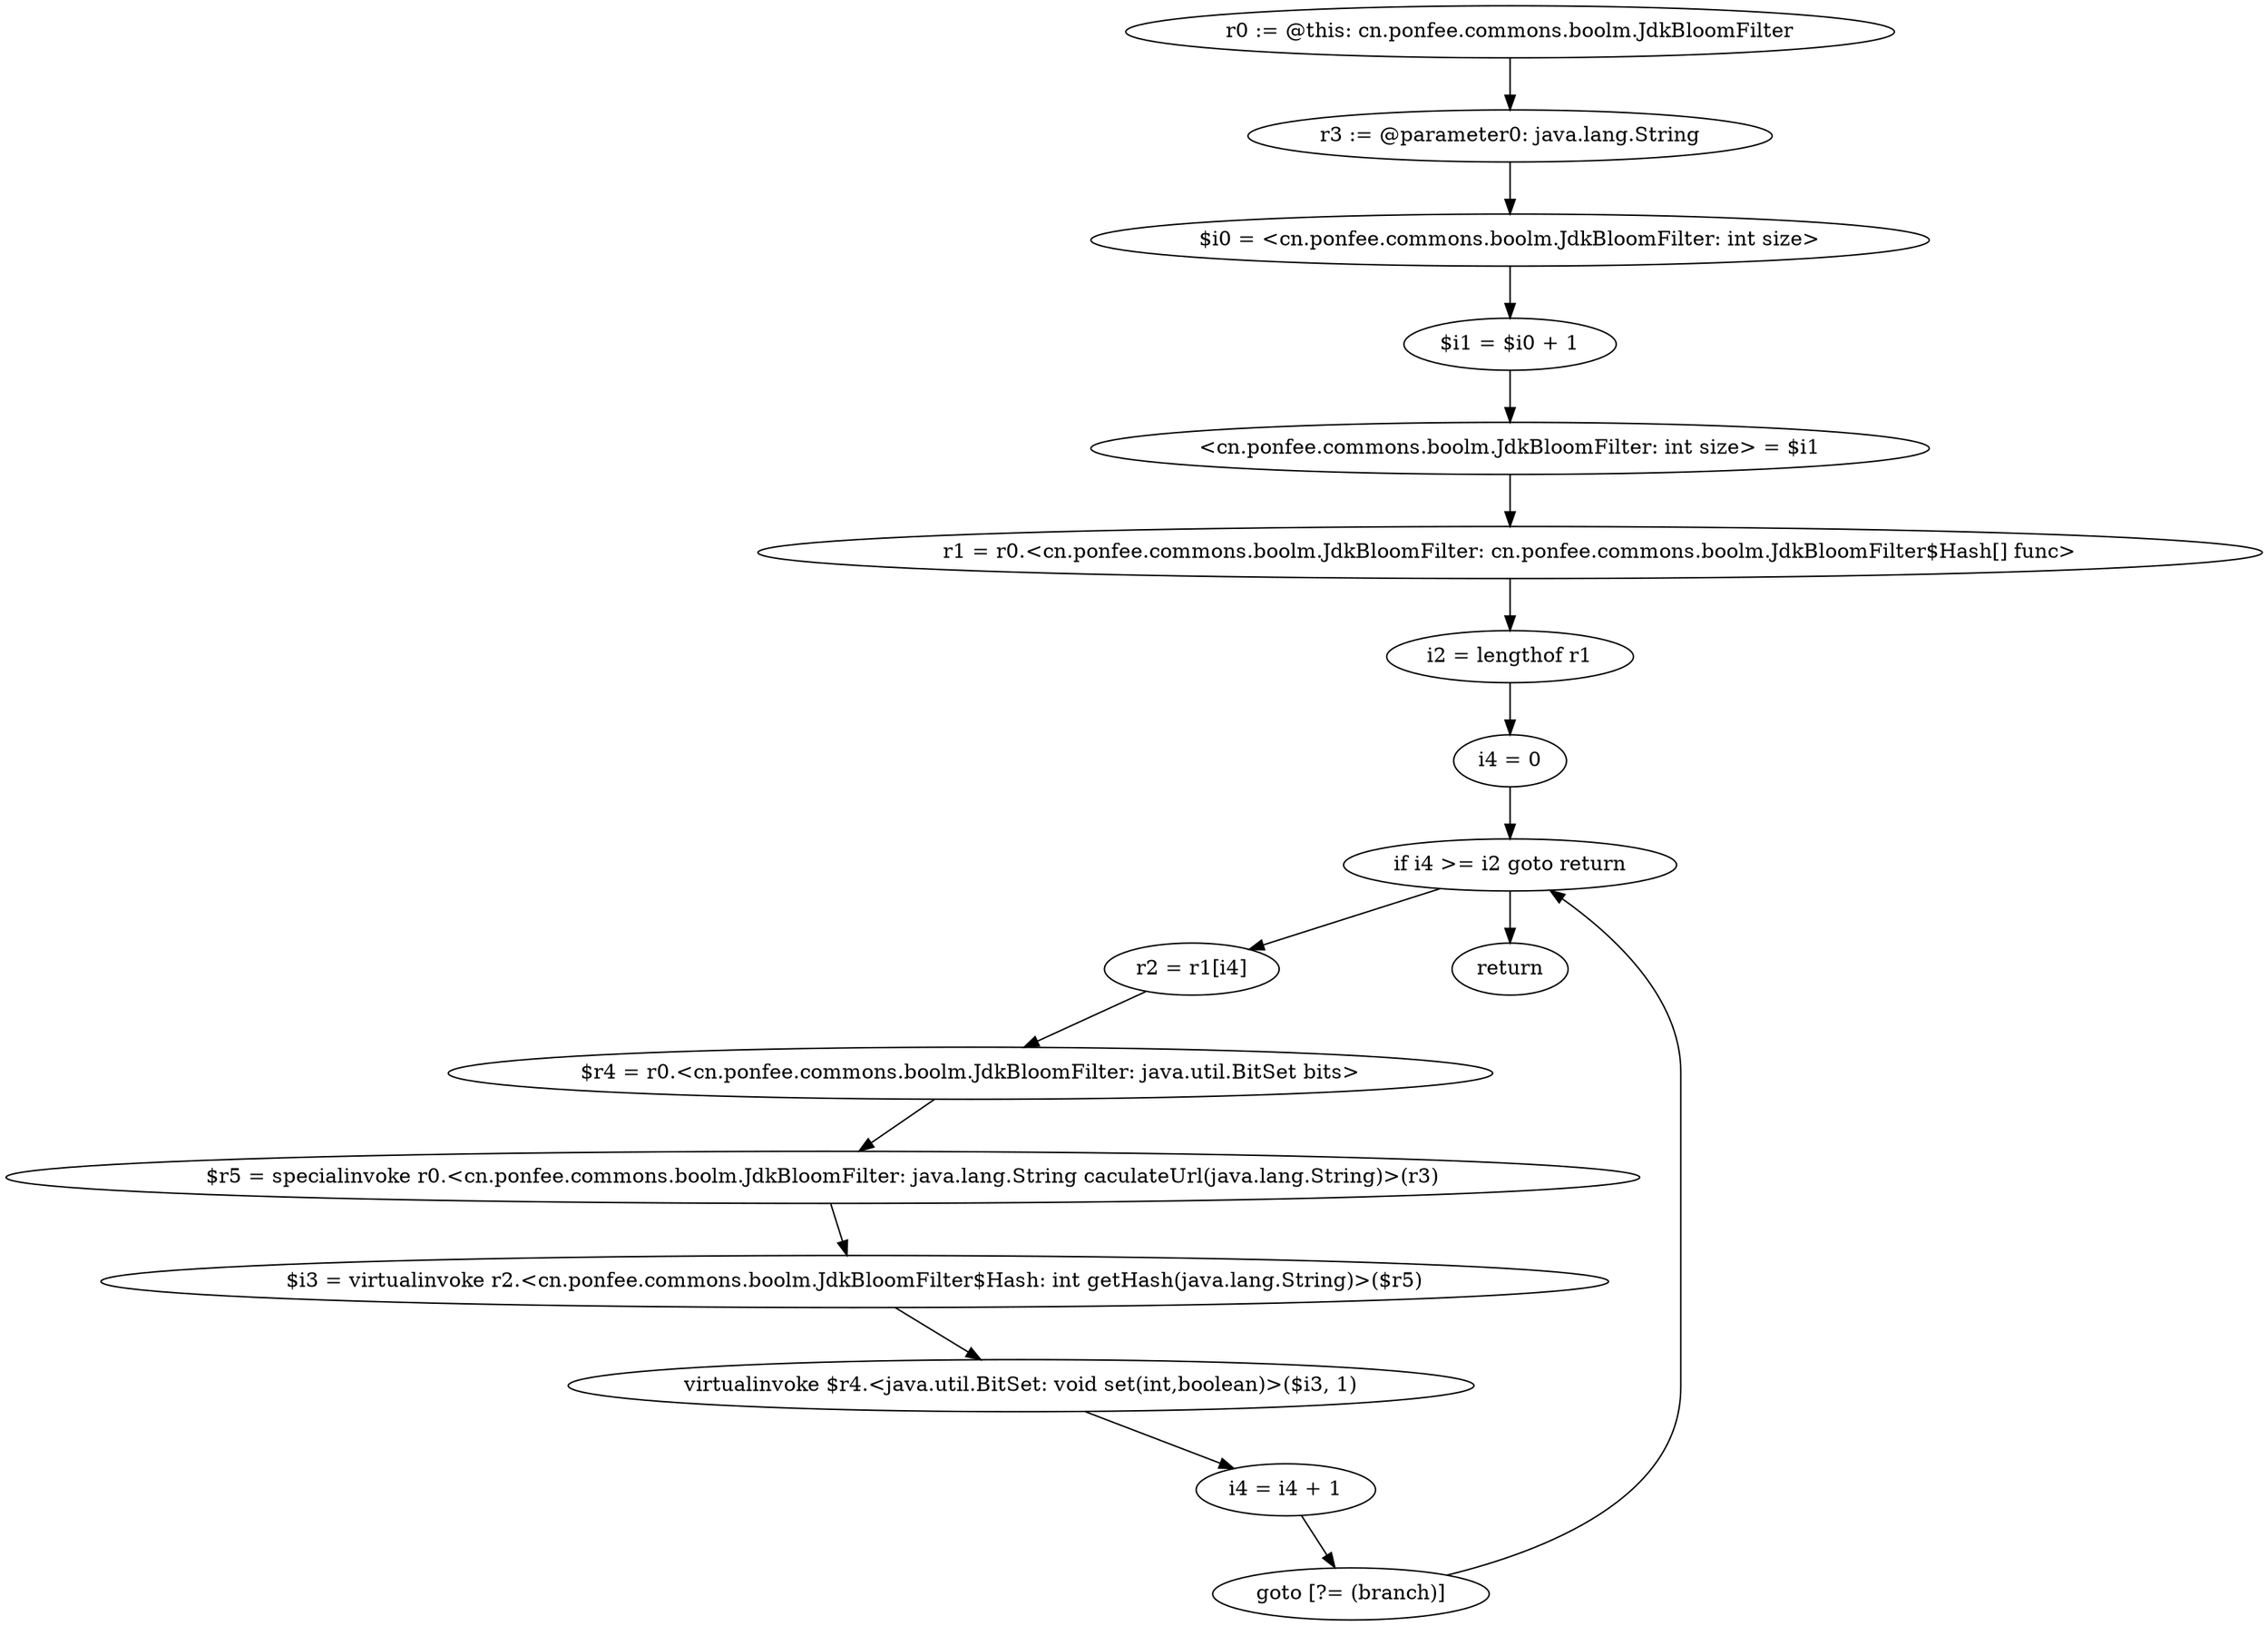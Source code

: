 digraph "unitGraph" {
    "r0 := @this: cn.ponfee.commons.boolm.JdkBloomFilter"
    "r3 := @parameter0: java.lang.String"
    "$i0 = <cn.ponfee.commons.boolm.JdkBloomFilter: int size>"
    "$i1 = $i0 + 1"
    "<cn.ponfee.commons.boolm.JdkBloomFilter: int size> = $i1"
    "r1 = r0.<cn.ponfee.commons.boolm.JdkBloomFilter: cn.ponfee.commons.boolm.JdkBloomFilter$Hash[] func>"
    "i2 = lengthof r1"
    "i4 = 0"
    "if i4 >= i2 goto return"
    "r2 = r1[i4]"
    "$r4 = r0.<cn.ponfee.commons.boolm.JdkBloomFilter: java.util.BitSet bits>"
    "$r5 = specialinvoke r0.<cn.ponfee.commons.boolm.JdkBloomFilter: java.lang.String caculateUrl(java.lang.String)>(r3)"
    "$i3 = virtualinvoke r2.<cn.ponfee.commons.boolm.JdkBloomFilter$Hash: int getHash(java.lang.String)>($r5)"
    "virtualinvoke $r4.<java.util.BitSet: void set(int,boolean)>($i3, 1)"
    "i4 = i4 + 1"
    "goto [?= (branch)]"
    "return"
    "r0 := @this: cn.ponfee.commons.boolm.JdkBloomFilter"->"r3 := @parameter0: java.lang.String";
    "r3 := @parameter0: java.lang.String"->"$i0 = <cn.ponfee.commons.boolm.JdkBloomFilter: int size>";
    "$i0 = <cn.ponfee.commons.boolm.JdkBloomFilter: int size>"->"$i1 = $i0 + 1";
    "$i1 = $i0 + 1"->"<cn.ponfee.commons.boolm.JdkBloomFilter: int size> = $i1";
    "<cn.ponfee.commons.boolm.JdkBloomFilter: int size> = $i1"->"r1 = r0.<cn.ponfee.commons.boolm.JdkBloomFilter: cn.ponfee.commons.boolm.JdkBloomFilter$Hash[] func>";
    "r1 = r0.<cn.ponfee.commons.boolm.JdkBloomFilter: cn.ponfee.commons.boolm.JdkBloomFilter$Hash[] func>"->"i2 = lengthof r1";
    "i2 = lengthof r1"->"i4 = 0";
    "i4 = 0"->"if i4 >= i2 goto return";
    "if i4 >= i2 goto return"->"r2 = r1[i4]";
    "if i4 >= i2 goto return"->"return";
    "r2 = r1[i4]"->"$r4 = r0.<cn.ponfee.commons.boolm.JdkBloomFilter: java.util.BitSet bits>";
    "$r4 = r0.<cn.ponfee.commons.boolm.JdkBloomFilter: java.util.BitSet bits>"->"$r5 = specialinvoke r0.<cn.ponfee.commons.boolm.JdkBloomFilter: java.lang.String caculateUrl(java.lang.String)>(r3)";
    "$r5 = specialinvoke r0.<cn.ponfee.commons.boolm.JdkBloomFilter: java.lang.String caculateUrl(java.lang.String)>(r3)"->"$i3 = virtualinvoke r2.<cn.ponfee.commons.boolm.JdkBloomFilter$Hash: int getHash(java.lang.String)>($r5)";
    "$i3 = virtualinvoke r2.<cn.ponfee.commons.boolm.JdkBloomFilter$Hash: int getHash(java.lang.String)>($r5)"->"virtualinvoke $r4.<java.util.BitSet: void set(int,boolean)>($i3, 1)";
    "virtualinvoke $r4.<java.util.BitSet: void set(int,boolean)>($i3, 1)"->"i4 = i4 + 1";
    "i4 = i4 + 1"->"goto [?= (branch)]";
    "goto [?= (branch)]"->"if i4 >= i2 goto return";
}
